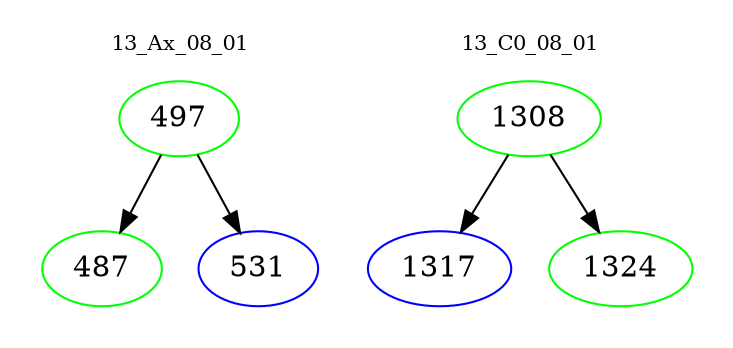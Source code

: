 digraph{
subgraph cluster_0 {
color = white
label = "13_Ax_08_01";
fontsize=10;
T0_497 [label="497", color="green"]
T0_497 -> T0_487 [color="black"]
T0_487 [label="487", color="green"]
T0_497 -> T0_531 [color="black"]
T0_531 [label="531", color="blue"]
}
subgraph cluster_1 {
color = white
label = "13_C0_08_01";
fontsize=10;
T1_1308 [label="1308", color="green"]
T1_1308 -> T1_1317 [color="black"]
T1_1317 [label="1317", color="blue"]
T1_1308 -> T1_1324 [color="black"]
T1_1324 [label="1324", color="green"]
}
}

